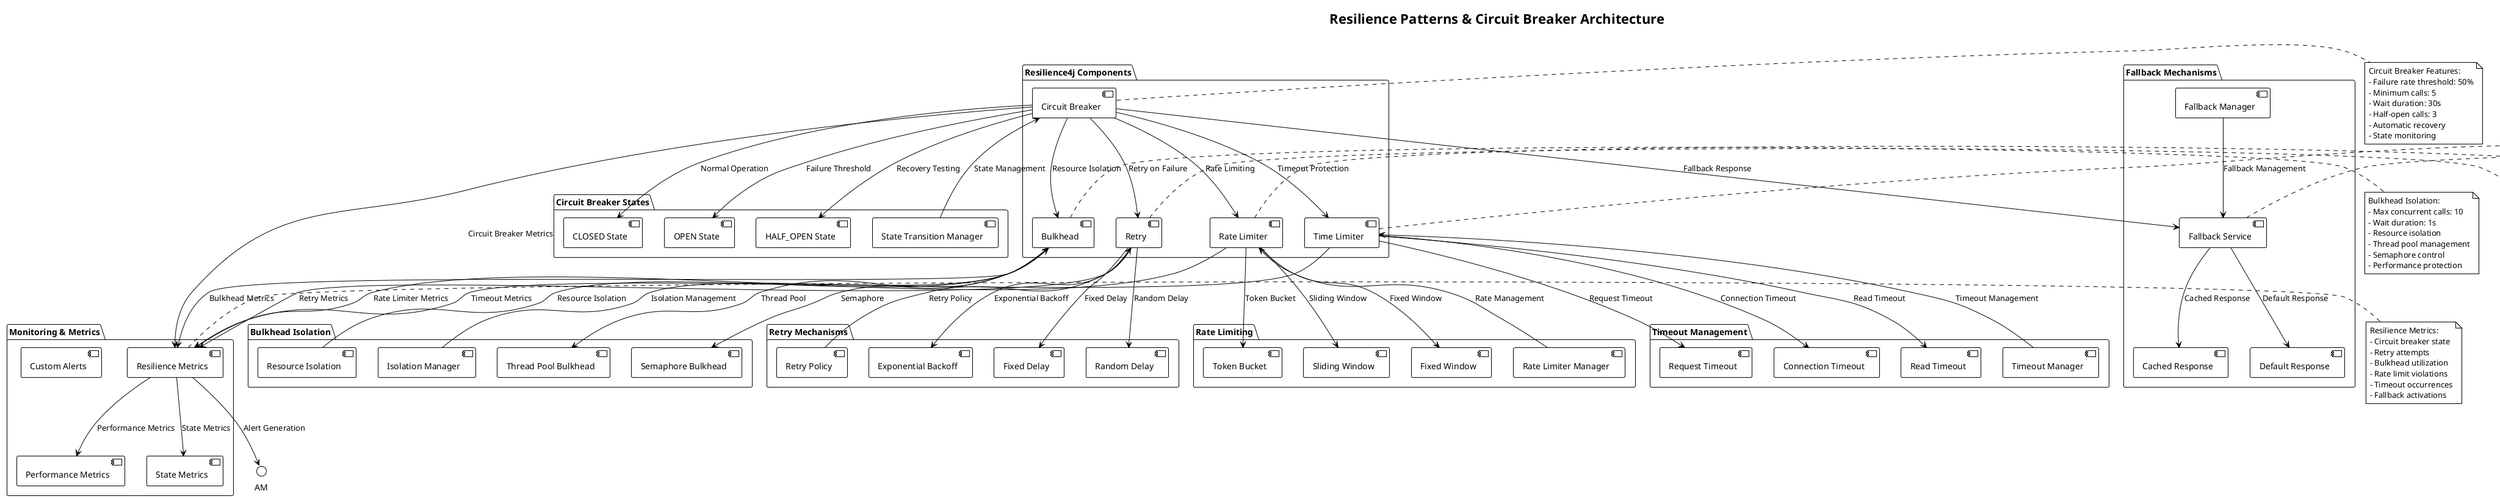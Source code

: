 @startuml RESILIENCE_PATTERNS
!theme plain
title Resilience Patterns & Circuit Breaker Architecture

package "Resilience4j Components" {
    [Circuit Breaker] as CB
    [Retry] as R
    [Time Limiter] as TL
    [Bulkhead] as BH
    [Rate Limiter] as RL
}

package "Circuit Breaker States" {
    [CLOSED State] as CS
    [OPEN State] as OS
    [HALF_OPEN State] as HOS
    [State Transition Manager] as STM
}

package "Retry Mechanisms" {
    [Exponential Backoff] as EB
    [Fixed Delay] as FD
    [Random Delay] as RD
    [Retry Policy] as RP
}

package "Bulkhead Isolation" {
    [Thread Pool Bulkhead] as TPB
    [Semaphore Bulkhead] as SB
    [Resource Isolation] as RI
    [Isolation Manager] as IM
}

package "Rate Limiting" {
    [Token Bucket] as TB
    [Sliding Window] as SW
    [Fixed Window] as FW
    [Rate Limiter Manager] as RLM
}

package "Timeout Management" {
    [Request Timeout] as RT
    [Connection Timeout] as CT
    [Read Timeout] as RDT
    [Timeout Manager] as TM
}

package "Fallback Mechanisms" {
    [Fallback Service] as FS
    [Default Response] as DR
    [Cached Response] as CR
    [Fallback Manager] as FM
}

package "Monitoring & Metrics" {
    [Resilience Metrics] as RM
    [State Metrics] as SM
    [Performance Metrics] as PM
    [Custom Alerts] as CA
}

' Circuit breaker connections
CB --> CS : Normal Operation
CB --> OS : Failure Threshold
CB --> HOS : Recovery Testing
STM --> CB : State Management

' Retry connections
R --> EB : Exponential Backoff
R --> FD : Fixed Delay
R --> RD : Random Delay
RP --> R : Retry Policy

' Bulkhead connections
BH --> TPB : Thread Pool
BH --> SB : Semaphore
RI --> BH : Resource Isolation
IM --> BH : Isolation Management

' Rate limiting connections
RL --> TB : Token Bucket
RL --> SW : Sliding Window
RL --> FW : Fixed Window
RLM --> RL : Rate Management

' Timeout connections
TL --> RT : Request Timeout
TL --> CT : Connection Timeout
TL --> RDT : Read Timeout
TM --> TL : Timeout Management

' Fallback connections
FS --> DR : Default Response
FS --> CR : Cached Response
FM --> FS : Fallback Management

' Monitoring connections
CB --> RM : Circuit Breaker Metrics
R --> RM : Retry Metrics
BH --> RM : Bulkhead Metrics
RL --> RM : Rate Limiter Metrics
TL --> RM : Timeout Metrics

RM --> SM : State Metrics
RM --> PM : Performance Metrics
RM --> AM : Alert Generation

' Cross-component connections
CB --> R : Retry on Failure
CB --> TL : Timeout Protection
CB --> BH : Resource Isolation
CB --> RL : Rate Limiting
CB --> FS : Fallback Response

note right of CB
Circuit Breaker Features:
- Failure rate threshold: 50%
- Minimum calls: 5
- Wait duration: 30s
- Half-open calls: 3
- Automatic recovery
- State monitoring
end note

note right of R
Retry Mechanisms:
- Max attempts: 3
- Exponential backoff
- Jitter support
- Exception handling
- Performance optimization
- Circuit breaker integration
end note

note right of BH
Bulkhead Isolation:
- Max concurrent calls: 10
- Wait duration: 1s
- Resource isolation
- Thread pool management
- Semaphore control
- Performance protection
end note

note right of RL
Rate Limiting:
- Limit: 100 req/sec
- Token bucket algorithm
- Burst capacity: 200
- Timeout: 1s
- Per-user limiting
- Dynamic adjustment
end note

note right of TL
Timeout Management:
- Request timeout: 30s
- Connection timeout: 5s
- Read timeout: 10s
- Cancellation support
- Performance optimization
- Error handling
end note

note right of FS
Fallback Mechanisms:
- Default responses
- Cached responses
- Service degradation
- Error handling
- User experience
- Business continuity
end note

note right of RM
Resilience Metrics:
- Circuit breaker state
- Retry attempts
- Bulkhead utilization
- Rate limit violations
- Timeout occurrences
- Fallback activations
end note

@enduml